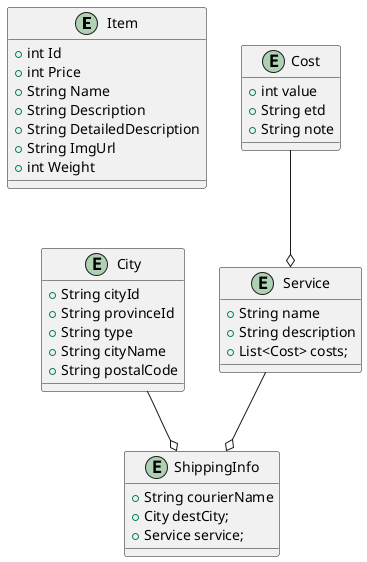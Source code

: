 @startuml
entity Item {
  + int Id
  + int Price
  + String Name
  + String Description
  + String DetailedDescription
  + String ImgUrl
  + int Weight
}

entity City {
  + String cityId
  + String provinceId
  + String type
  + String cityName
  + String postalCode
}

entity Cost {
  + int value
  + String etd
  + String note
}

entity Service {
  + String name
  + String description
  + List<Cost> costs;
}

entity ShippingInfo {
  + String courierName
  + City destCity;
  + Service service;
}

City --o ShippingInfo
Service --o ShippingInfo
Cost --o Service
@enduml
